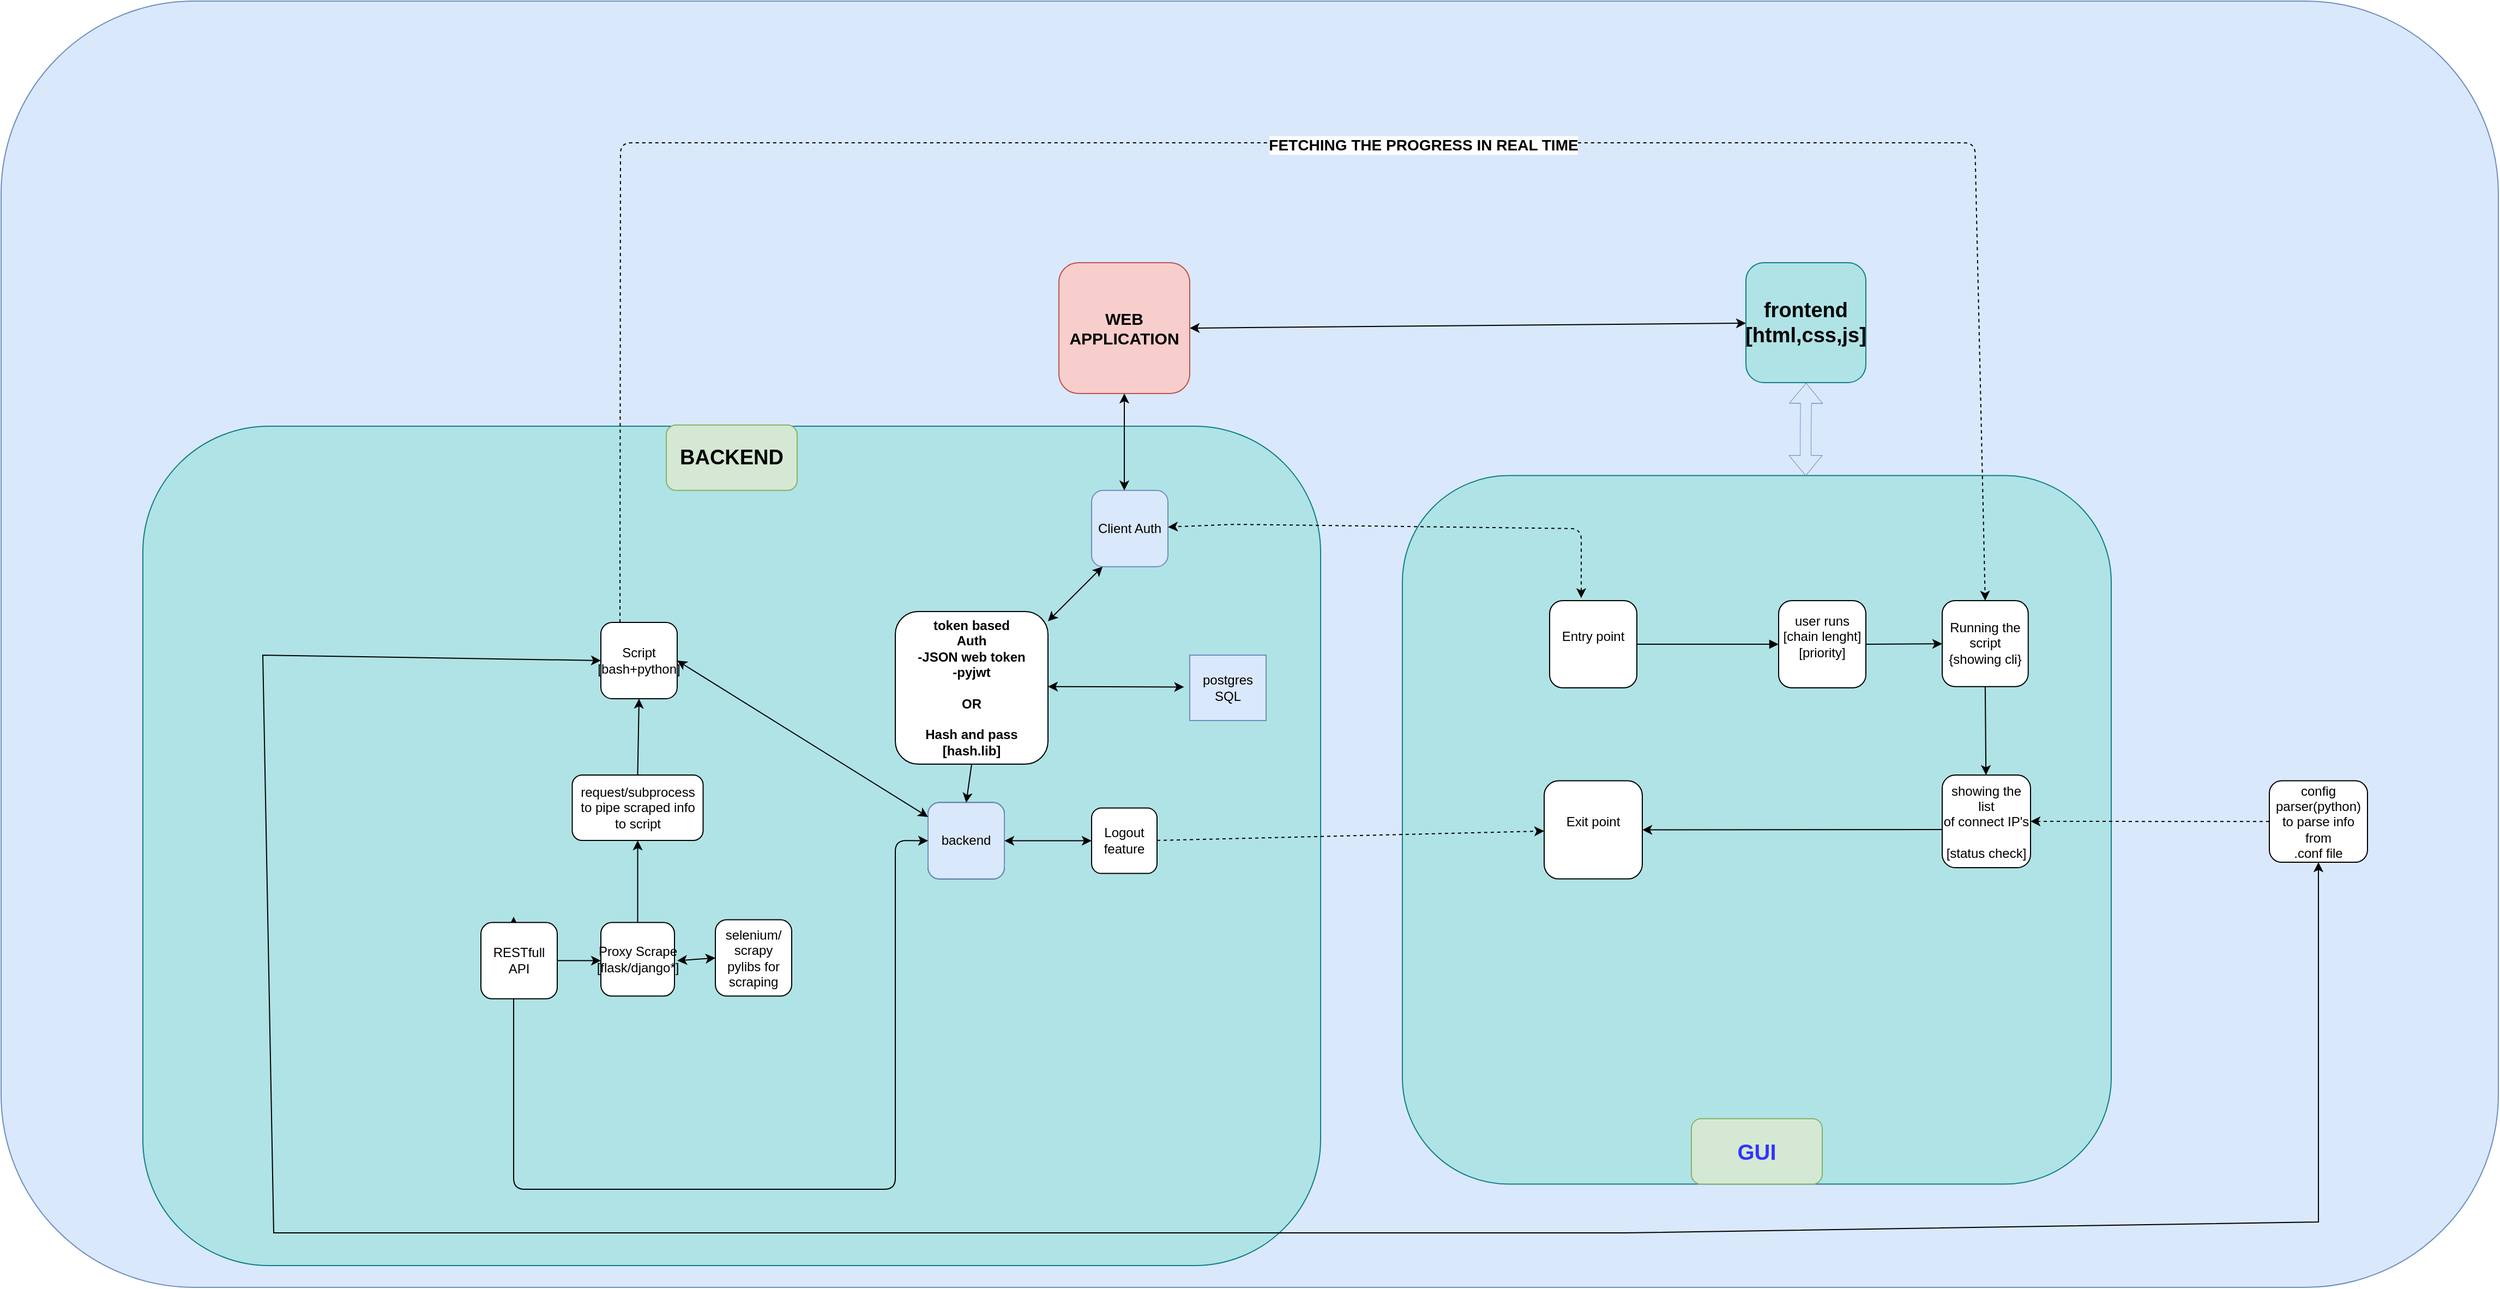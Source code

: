 <mxfile version="24.3.1" type="github">
  <diagram name="Page-1" id="XZk4y257_CPvYdPWEkeV">
    <mxGraphModel dx="3800" dy="2310" grid="1" gridSize="10" guides="1" tooltips="1" connect="1" arrows="1" fold="1" page="1" pageScale="1" pageWidth="850" pageHeight="1100" math="0" shadow="0">
      <root>
        <mxCell id="0" />
        <mxCell id="1" parent="0" />
        <mxCell id="l6isEbVxny_hH4SEJy2Z-82" value="" style="rounded=1;whiteSpace=wrap;html=1;fillColor=#dae8fc;strokeColor=#6c8ebf;" vertex="1" parent="1">
          <mxGeometry x="-1470" y="-50" width="2290" height="1180" as="geometry" />
        </mxCell>
        <mxCell id="l6isEbVxny_hH4SEJy2Z-84" value="" style="rounded=1;whiteSpace=wrap;html=1;fillColor=#b0e3e6;strokeColor=#0e8088;" vertex="1" parent="1">
          <mxGeometry x="-1340" y="340" width="1080" height="770" as="geometry" />
        </mxCell>
        <mxCell id="l6isEbVxny_hH4SEJy2Z-39" value="" style="whiteSpace=wrap;html=1;aspect=fixed;glass=0;rounded=1;shadow=0;fillColor=#b0e3e6;strokeColor=#0e8088;" vertex="1" parent="1">
          <mxGeometry x="-185" y="385.31" width="650" height="650" as="geometry" />
        </mxCell>
        <mxCell id="lrqvdLVCCD_kgyAXPWSx-4" value="&lt;div&gt;Script&lt;/div&gt;&lt;div&gt;[bash+python]&lt;br&gt;&lt;/div&gt;" style="whiteSpace=wrap;html=1;aspect=fixed;rounded=1;labelBackgroundColor=none;" parent="1" vertex="1">
          <mxGeometry x="-920" y="520" width="70" height="70" as="geometry" />
        </mxCell>
        <mxCell id="lrqvdLVCCD_kgyAXPWSx-7" value="&lt;b style=&quot;font-size: 15px;&quot;&gt;WEB APPLICATION&lt;br&gt;&lt;/b&gt;" style="whiteSpace=wrap;html=1;aspect=fixed;rounded=1;labelBackgroundColor=none;fillColor=#f8cecc;strokeColor=#b85450;" parent="1" vertex="1">
          <mxGeometry x="-500" y="190" width="120" height="120" as="geometry" />
        </mxCell>
        <mxCell id="lrqvdLVCCD_kgyAXPWSx-9" value="&lt;div style=&quot;font-size: 19px;&quot;&gt;&lt;b&gt;&lt;font style=&quot;font-size: 19px;&quot;&gt;frontend&lt;/font&gt;&lt;/b&gt;&lt;/div&gt;&lt;div style=&quot;font-size: 19px;&quot;&gt;&lt;b&gt;&lt;font style=&quot;font-size: 19px;&quot;&gt;&lt;font style=&quot;font-size: 19px;&quot;&gt;[html,css,js]&lt;/font&gt;&lt;font style=&quot;font-size: 19px;&quot;&gt;&lt;br&gt;&lt;/font&gt;&lt;/font&gt;&lt;/b&gt;&lt;/div&gt;" style="whiteSpace=wrap;html=1;aspect=fixed;rounded=1;labelBackgroundColor=none;fillColor=#b0e3e6;strokeColor=#0e8088;" parent="1" vertex="1">
          <mxGeometry x="130" y="190" width="110" height="110" as="geometry" />
        </mxCell>
        <mxCell id="lrqvdLVCCD_kgyAXPWSx-14" value="&lt;div&gt;&lt;br&gt;&lt;/div&gt;&lt;div&gt;Client Auth&lt;br&gt;&lt;br&gt;&lt;/div&gt;" style="whiteSpace=wrap;html=1;aspect=fixed;rounded=1;labelBackgroundColor=none;fillColor=#dae8fc;strokeColor=#6c8ebf;" parent="1" vertex="1">
          <mxGeometry x="-470" y="398.88" width="70" height="70" as="geometry" />
        </mxCell>
        <mxCell id="lrqvdLVCCD_kgyAXPWSx-15" value="" style="endArrow=classic;startArrow=classic;html=1;rounded=1;exitX=0.362;exitY=-0.029;exitDx=0;exitDy=0;labelBackgroundColor=none;fontColor=default;exitPerimeter=0;dashed=1;" parent="1" target="lrqvdLVCCD_kgyAXPWSx-14" edge="1" source="l6isEbVxny_hH4SEJy2Z-35">
          <mxGeometry width="50" height="50" relative="1" as="geometry">
            <mxPoint x="-470" y="433.87" as="sourcePoint" />
            <mxPoint x="-340" y="370" as="targetPoint" />
            <Array as="points">
              <mxPoint x="-21" y="434" />
              <mxPoint x="-340" y="430" />
            </Array>
          </mxGeometry>
        </mxCell>
        <mxCell id="lrqvdLVCCD_kgyAXPWSx-22" value="backend" style="whiteSpace=wrap;html=1;aspect=fixed;rounded=1;labelBackgroundColor=none;" parent="1" vertex="1">
          <mxGeometry x="-620" y="685.31" width="70" height="70" as="geometry" />
        </mxCell>
        <mxCell id="l6isEbVxny_hH4SEJy2Z-3" value="backend" style="whiteSpace=wrap;html=1;aspect=fixed;rounded=1;labelBackgroundColor=none;fillColor=#dae8fc;strokeColor=#6c8ebf;" vertex="1" parent="1">
          <mxGeometry x="-620" y="685.31" width="70" height="70" as="geometry" />
        </mxCell>
        <mxCell id="l6isEbVxny_hH4SEJy2Z-4" value="&lt;div&gt;&lt;b&gt;token based &lt;br&gt;&lt;/b&gt;&lt;/div&gt;&lt;div&gt;&lt;b&gt;Auth&lt;br&gt;-JSON web token&lt;/b&gt;&lt;/div&gt;&lt;div&gt;&lt;b&gt;-pyjwt&lt;/b&gt;&lt;/div&gt;&lt;div&gt;&lt;b&gt;&lt;br&gt;&lt;/b&gt;&lt;/div&gt;&lt;div&gt;&lt;b&gt;OR&lt;/b&gt;&lt;/div&gt;&lt;div&gt;&lt;b&gt;&lt;br&gt;&lt;/b&gt;&lt;/div&gt;&lt;div&gt;&lt;div&gt;&lt;b&gt;Hash and pass&lt;br&gt;[hash.lib]&lt;br&gt;&lt;/b&gt;&lt;/div&gt;&lt;/div&gt;" style="whiteSpace=wrap;html=1;aspect=fixed;rounded=1;labelBackgroundColor=none;" vertex="1" parent="1">
          <mxGeometry x="-650" y="510" width="140" height="140" as="geometry" />
        </mxCell>
        <mxCell id="l6isEbVxny_hH4SEJy2Z-6" value="" style="endArrow=classic;html=1;rounded=1;exitX=0.5;exitY=1;exitDx=0;exitDy=0;entryX=0.5;entryY=0;entryDx=0;entryDy=0;labelBackgroundColor=none;fontColor=default;" edge="1" parent="1" source="l6isEbVxny_hH4SEJy2Z-4" target="l6isEbVxny_hH4SEJy2Z-3">
          <mxGeometry width="50" height="50" relative="1" as="geometry">
            <mxPoint x="-520" y="600" as="sourcePoint" />
            <mxPoint x="-590" y="680" as="targetPoint" />
          </mxGeometry>
        </mxCell>
        <mxCell id="l6isEbVxny_hH4SEJy2Z-14" value="" style="endArrow=classic;startArrow=classic;html=1;rounded=1;labelBackgroundColor=none;fontColor=default;exitX=0;exitY=0.5;exitDx=0;exitDy=0;" edge="1" parent="1" source="l6isEbVxny_hH4SEJy2Z-3">
          <mxGeometry width="50" height="50" relative="1" as="geometry">
            <mxPoint x="-1090" y="750" as="sourcePoint" />
            <mxPoint x="-1000" y="790" as="targetPoint" />
            <Array as="points">
              <mxPoint x="-650" y="720" />
              <mxPoint x="-650" y="1040" />
              <mxPoint x="-1000" y="1040" />
            </Array>
          </mxGeometry>
        </mxCell>
        <mxCell id="l6isEbVxny_hH4SEJy2Z-15" value="RESTfull API" style="whiteSpace=wrap;html=1;aspect=fixed;rounded=1;labelBackgroundColor=none;" vertex="1" parent="1">
          <mxGeometry x="-1030" y="795.31" width="70" height="70" as="geometry" />
        </mxCell>
        <mxCell id="l6isEbVxny_hH4SEJy2Z-16" value="" style="endArrow=classic;html=1;rounded=1;exitX=1;exitY=0.5;exitDx=0;exitDy=0;labelBackgroundColor=none;fontColor=default;" edge="1" parent="1" source="l6isEbVxny_hH4SEJy2Z-15">
          <mxGeometry width="50" height="50" relative="1" as="geometry">
            <mxPoint x="-900" y="785.31" as="sourcePoint" />
            <mxPoint x="-920" y="830.31" as="targetPoint" />
          </mxGeometry>
        </mxCell>
        <mxCell id="l6isEbVxny_hH4SEJy2Z-19" value="&lt;div&gt;selenium/&lt;/div&gt;&lt;div&gt;scrapy&lt;/div&gt;&lt;div&gt;pylibs for scraping&lt;br&gt;&lt;/div&gt;" style="whiteSpace=wrap;html=1;aspect=fixed;rounded=1;labelBackgroundColor=none;" vertex="1" parent="1">
          <mxGeometry x="-815" y="792.81" width="70" height="70" as="geometry" />
        </mxCell>
        <mxCell id="l6isEbVxny_hH4SEJy2Z-21" value="Proxy Scrape&lt;br&gt;[flask/django*]" style="whiteSpace=wrap;html=1;aspect=fixed;rounded=1;align=center;verticalAlign=middle;fontFamily=Helvetica;fontSize=12;labelBackgroundColor=none;" vertex="1" parent="1">
          <mxGeometry x="-920" y="795.31" width="67.5" height="67.5" as="geometry" />
        </mxCell>
        <mxCell id="l6isEbVxny_hH4SEJy2Z-23" value="" style="endArrow=classic;startArrow=classic;html=1;rounded=0;entryX=0;entryY=0.5;entryDx=0;entryDy=0;labelBackgroundColor=none;fontColor=default;" edge="1" parent="1" target="l6isEbVxny_hH4SEJy2Z-19">
          <mxGeometry width="50" height="50" relative="1" as="geometry">
            <mxPoint x="-850" y="830.31" as="sourcePoint" />
            <mxPoint x="-800" y="785.31" as="targetPoint" />
          </mxGeometry>
        </mxCell>
        <mxCell id="l6isEbVxny_hH4SEJy2Z-32" value="Logout feature" style="whiteSpace=wrap;html=1;aspect=fixed;rounded=1;strokeColor=default;align=center;verticalAlign=middle;fontFamily=Helvetica;fontSize=12;fontColor=default;labelBackgroundColor=none;fillColor=default;" vertex="1" parent="1">
          <mxGeometry x="-470" y="690.31" width="60" height="60" as="geometry" />
        </mxCell>
        <mxCell id="l6isEbVxny_hH4SEJy2Z-33" value="" style="endArrow=classic;startArrow=classic;html=1;rounded=0;exitX=1;exitY=0.5;exitDx=0;exitDy=0;entryX=0;entryY=0.5;entryDx=0;entryDy=0;" edge="1" parent="1" source="l6isEbVxny_hH4SEJy2Z-3" target="l6isEbVxny_hH4SEJy2Z-32">
          <mxGeometry width="50" height="50" relative="1" as="geometry">
            <mxPoint x="-260" y="710" as="sourcePoint" />
            <mxPoint x="-210" y="660" as="targetPoint" />
          </mxGeometry>
        </mxCell>
        <mxCell id="l6isEbVxny_hH4SEJy2Z-35" value="&lt;div&gt;Entry point &lt;br&gt;&lt;/div&gt;&lt;div&gt;&lt;br&gt;&lt;/div&gt;" style="whiteSpace=wrap;html=1;aspect=fixed;rounded=1;strokeColor=default;align=center;verticalAlign=middle;fontFamily=Helvetica;fontSize=12;fontColor=default;labelBackgroundColor=none;fillColor=default;" vertex="1" parent="1">
          <mxGeometry x="-50" y="500" width="80" height="80" as="geometry" />
        </mxCell>
        <mxCell id="l6isEbVxny_hH4SEJy2Z-40" value="" style="endArrow=classic;startArrow=classic;html=1;rounded=0;exitX=1;exitY=0.5;exitDx=0;exitDy=0;" edge="1" parent="1" source="lrqvdLVCCD_kgyAXPWSx-7" target="lrqvdLVCCD_kgyAXPWSx-9">
          <mxGeometry width="50" height="50" relative="1" as="geometry">
            <mxPoint x="-140" y="490" as="sourcePoint" />
            <mxPoint x="-90" y="440" as="targetPoint" />
          </mxGeometry>
        </mxCell>
        <mxCell id="l6isEbVxny_hH4SEJy2Z-41" value="" style="shape=flexArrow;endArrow=classic;startArrow=classic;html=1;rounded=0;entryX=0.5;entryY=1;entryDx=0;entryDy=0;fillColor=#dae8fc;strokeColor=#6c8ebf;strokeWidth=0.5;" edge="1" parent="1" target="lrqvdLVCCD_kgyAXPWSx-9">
          <mxGeometry width="100" height="100" relative="1" as="geometry">
            <mxPoint x="184.57" y="385.31" as="sourcePoint" />
            <mxPoint x="184.57" y="305.31" as="targetPoint" />
            <Array as="points">
              <mxPoint x="184.57" y="345.31" />
            </Array>
          </mxGeometry>
        </mxCell>
        <mxCell id="l6isEbVxny_hH4SEJy2Z-46" value="&lt;div&gt;Exit point&lt;/div&gt;&lt;div&gt;&lt;br&gt;&lt;/div&gt;" style="whiteSpace=wrap;html=1;aspect=fixed;rounded=1;strokeColor=default;align=center;verticalAlign=middle;fontFamily=Helvetica;fontSize=12;fontColor=default;labelBackgroundColor=none;fillColor=default;" vertex="1" parent="1">
          <mxGeometry x="-55" y="665.31" width="90" height="90" as="geometry" />
        </mxCell>
        <mxCell id="l6isEbVxny_hH4SEJy2Z-48" value="" style="endArrow=classic;html=1;rounded=0;dashed=1;" edge="1" parent="1" target="l6isEbVxny_hH4SEJy2Z-46">
          <mxGeometry width="50" height="50" relative="1" as="geometry">
            <mxPoint x="-410" y="720" as="sourcePoint" />
            <mxPoint x="-360" y="670" as="targetPoint" />
          </mxGeometry>
        </mxCell>
        <mxCell id="l6isEbVxny_hH4SEJy2Z-52" value="" style="endArrow=block;html=1;rounded=0;exitX=1;exitY=0.5;exitDx=0;exitDy=0;" edge="1" parent="1" source="l6isEbVxny_hH4SEJy2Z-35" target="l6isEbVxny_hH4SEJy2Z-53">
          <mxGeometry width="50" height="50" relative="1" as="geometry">
            <mxPoint x="-40" y="670" as="sourcePoint" />
            <mxPoint x="10" y="620" as="targetPoint" />
          </mxGeometry>
        </mxCell>
        <mxCell id="l6isEbVxny_hH4SEJy2Z-53" value="&lt;div&gt;user runs&lt;/div&gt;&lt;div&gt;[chain lenght]&lt;/div&gt;&lt;div&gt;[priority]&lt;/div&gt;&lt;div&gt;&lt;br&gt;&lt;/div&gt;" style="whiteSpace=wrap;html=1;aspect=fixed;rounded=1;strokeColor=default;align=center;verticalAlign=middle;fontFamily=Helvetica;fontSize=12;fontColor=default;labelBackgroundColor=none;fillColor=default;" vertex="1" parent="1">
          <mxGeometry x="160.0" y="500" width="80" height="80" as="geometry" />
        </mxCell>
        <mxCell id="l6isEbVxny_hH4SEJy2Z-57" value="" style="endArrow=classic;html=1;rounded=0;exitX=1;exitY=0.5;exitDx=0;exitDy=0;" edge="1" parent="1" source="l6isEbVxny_hH4SEJy2Z-53" target="l6isEbVxny_hH4SEJy2Z-58">
          <mxGeometry width="50" height="50" relative="1" as="geometry">
            <mxPoint x="50" y="700" as="sourcePoint" />
            <mxPoint x="100" y="650" as="targetPoint" />
          </mxGeometry>
        </mxCell>
        <mxCell id="l6isEbVxny_hH4SEJy2Z-58" value="&lt;div&gt;Running the script&lt;/div&gt;&lt;div&gt;{showing cli}&lt;br&gt;&lt;/div&gt;" style="whiteSpace=wrap;html=1;aspect=fixed;rounded=1;strokeColor=default;align=center;verticalAlign=middle;fontFamily=Helvetica;fontSize=12;fontColor=default;labelBackgroundColor=none;fillColor=default;" vertex="1" parent="1">
          <mxGeometry x="310" y="500" width="78.88" height="78.88" as="geometry" />
        </mxCell>
        <mxCell id="l6isEbVxny_hH4SEJy2Z-59" value="" style="endArrow=classic;html=1;rounded=1;exitX=0.25;exitY=0;exitDx=0;exitDy=0;entryX=0.5;entryY=0;entryDx=0;entryDy=0;strokeColor=default;align=center;verticalAlign=middle;fontFamily=Helvetica;fontSize=12;fontColor=default;labelBackgroundColor=none;fillColor=default;dashed=1;" edge="1" parent="1" source="lrqvdLVCCD_kgyAXPWSx-4" target="l6isEbVxny_hH4SEJy2Z-58">
          <mxGeometry width="50" height="50" relative="1" as="geometry">
            <mxPoint x="-320" y="350" as="sourcePoint" />
            <mxPoint x="177" y="411" as="targetPoint" />
            <Array as="points">
              <mxPoint x="-902" y="80" />
              <mxPoint x="-602" y="80" />
              <mxPoint x="340" y="80" />
            </Array>
          </mxGeometry>
        </mxCell>
        <mxCell id="l6isEbVxny_hH4SEJy2Z-72" value="&lt;b style=&quot;font-size: 14px;&quot;&gt;FETCHING THE PROGRESS IN REAL TIME&lt;br&gt;&lt;/b&gt;" style="edgeLabel;html=1;align=center;verticalAlign=middle;resizable=0;points=[];" vertex="1" connectable="0" parent="l6isEbVxny_hH4SEJy2Z-59">
          <mxGeometry x="0.119" y="-2" relative="1" as="geometry">
            <mxPoint as="offset" />
          </mxGeometry>
        </mxCell>
        <mxCell id="l6isEbVxny_hH4SEJy2Z-60" value="&lt;b&gt;&lt;font color=&quot;#3333ff&quot; style=&quot;font-size: 20px;&quot;&gt;GUI&lt;/font&gt;&lt;/b&gt;" style="rounded=1;whiteSpace=wrap;html=1;fillColor=#d5e8d4;strokeColor=#82b366;" vertex="1" parent="1">
          <mxGeometry x="80" y="975.31" width="120" height="60" as="geometry" />
        </mxCell>
        <mxCell id="l6isEbVxny_hH4SEJy2Z-61" value="&lt;div&gt;showing the list &lt;br&gt;&lt;/div&gt;&lt;div&gt;of connect IP&#39;s&lt;br&gt;&lt;/div&gt;&lt;div&gt;&lt;br&gt;&lt;/div&gt;&lt;div&gt;[status check]&lt;br&gt;&lt;/div&gt;" style="rounded=1;whiteSpace=wrap;html=1;" vertex="1" parent="1">
          <mxGeometry x="310" y="660" width="81" height="85" as="geometry" />
        </mxCell>
        <mxCell id="l6isEbVxny_hH4SEJy2Z-62" value="" style="endArrow=classic;html=1;rounded=0;exitX=0.5;exitY=1;exitDx=0;exitDy=0;" edge="1" parent="1" source="l6isEbVxny_hH4SEJy2Z-58" target="l6isEbVxny_hH4SEJy2Z-61">
          <mxGeometry width="50" height="50" relative="1" as="geometry">
            <mxPoint x="180" y="800" as="sourcePoint" />
            <mxPoint x="230" y="750" as="targetPoint" />
          </mxGeometry>
        </mxCell>
        <mxCell id="l6isEbVxny_hH4SEJy2Z-63" value="&lt;div&gt;config parser(python)&lt;/div&gt;&lt;div&gt;to parse info from &lt;br&gt;&lt;/div&gt;&lt;div&gt;.conf file&lt;br&gt;&lt;/div&gt;" style="rounded=1;whiteSpace=wrap;html=1;" vertex="1" parent="1">
          <mxGeometry x="610" y="665.31" width="90" height="74.69" as="geometry" />
        </mxCell>
        <mxCell id="l6isEbVxny_hH4SEJy2Z-64" value="" style="endArrow=classic;html=1;rounded=0;exitX=0;exitY=0.5;exitDx=0;exitDy=0;entryX=1;entryY=0.5;entryDx=0;entryDy=0;dashed=1;" edge="1" parent="1" source="l6isEbVxny_hH4SEJy2Z-63" target="l6isEbVxny_hH4SEJy2Z-61">
          <mxGeometry width="50" height="50" relative="1" as="geometry">
            <mxPoint x="320" y="840" as="sourcePoint" />
            <mxPoint x="370" y="790" as="targetPoint" />
          </mxGeometry>
        </mxCell>
        <mxCell id="l6isEbVxny_hH4SEJy2Z-65" value="" style="endArrow=classic;startArrow=classic;html=1;rounded=0;entryX=0.5;entryY=1;entryDx=0;entryDy=0;exitX=0;exitY=0.5;exitDx=0;exitDy=0;" edge="1" parent="1" source="lrqvdLVCCD_kgyAXPWSx-4" target="l6isEbVxny_hH4SEJy2Z-63">
          <mxGeometry width="50" height="50" relative="1" as="geometry">
            <mxPoint x="-590" y="760" as="sourcePoint" />
            <mxPoint x="100" y="710" as="targetPoint" />
            <Array as="points">
              <mxPoint x="-1230" y="550" />
              <mxPoint x="-1220" y="1080" />
              <mxPoint x="-590" y="1080" />
              <mxPoint x="20" y="1080" />
              <mxPoint x="655" y="1070" />
            </Array>
          </mxGeometry>
        </mxCell>
        <mxCell id="l6isEbVxny_hH4SEJy2Z-66" value="" style="endArrow=classic;html=1;rounded=0;exitX=0.5;exitY=0;exitDx=0;exitDy=0;entryX=0.5;entryY=1;entryDx=0;entryDy=0;" edge="1" parent="1" source="l6isEbVxny_hH4SEJy2Z-21" target="l6isEbVxny_hH4SEJy2Z-68">
          <mxGeometry width="50" height="50" relative="1" as="geometry">
            <mxPoint x="-880" y="785.31" as="sourcePoint" />
            <mxPoint x="-880" y="665.31" as="targetPoint" />
          </mxGeometry>
        </mxCell>
        <mxCell id="l6isEbVxny_hH4SEJy2Z-68" value="&lt;div&gt;request/subprocess&lt;/div&gt;&lt;div&gt;to pipe scraped info to script&lt;br&gt;&lt;/div&gt;" style="rounded=1;whiteSpace=wrap;html=1;" vertex="1" parent="1">
          <mxGeometry x="-946.25" y="660" width="120" height="60" as="geometry" />
        </mxCell>
        <mxCell id="l6isEbVxny_hH4SEJy2Z-71" value="" style="endArrow=classic;html=1;rounded=0;" edge="1" parent="1" target="l6isEbVxny_hH4SEJy2Z-46">
          <mxGeometry width="50" height="50" relative="1" as="geometry">
            <mxPoint x="310" y="710" as="sourcePoint" />
            <mxPoint x="360" y="660" as="targetPoint" />
          </mxGeometry>
        </mxCell>
        <mxCell id="l6isEbVxny_hH4SEJy2Z-73" value="" style="endArrow=classic;html=1;rounded=0;exitX=0.5;exitY=0;exitDx=0;exitDy=0;entryX=0.5;entryY=1;entryDx=0;entryDy=0;" edge="1" parent="1" source="l6isEbVxny_hH4SEJy2Z-68" target="lrqvdLVCCD_kgyAXPWSx-4">
          <mxGeometry width="50" height="50" relative="1" as="geometry">
            <mxPoint x="-860" y="540" as="sourcePoint" />
            <mxPoint x="-810" y="490" as="targetPoint" />
            <Array as="points" />
          </mxGeometry>
        </mxCell>
        <mxCell id="l6isEbVxny_hH4SEJy2Z-76" value="&lt;div&gt;postgres &lt;br&gt;&lt;/div&gt;&lt;div&gt;SQL&lt;br&gt;&lt;/div&gt;" style="rounded=0;whiteSpace=wrap;html=1;fillColor=#dae8fc;strokeColor=#6c8ebf;" vertex="1" parent="1">
          <mxGeometry x="-380" y="550" width="70" height="60" as="geometry" />
        </mxCell>
        <mxCell id="l6isEbVxny_hH4SEJy2Z-77" value="" style="endArrow=classic;startArrow=classic;html=1;rounded=0;" edge="1" parent="1">
          <mxGeometry width="50" height="50" relative="1" as="geometry">
            <mxPoint x="-510" y="518.88" as="sourcePoint" />
            <mxPoint x="-460" y="468.88" as="targetPoint" />
          </mxGeometry>
        </mxCell>
        <mxCell id="l6isEbVxny_hH4SEJy2Z-78" value="" style="endArrow=classic;startArrow=classic;html=1;rounded=0;entryX=0.5;entryY=1;entryDx=0;entryDy=0;" edge="1" parent="1" target="lrqvdLVCCD_kgyAXPWSx-7">
          <mxGeometry width="50" height="50" relative="1" as="geometry">
            <mxPoint x="-440" y="398.88" as="sourcePoint" />
            <mxPoint x="-390" y="348.88" as="targetPoint" />
          </mxGeometry>
        </mxCell>
        <mxCell id="l6isEbVxny_hH4SEJy2Z-79" value="" style="endArrow=classic;startArrow=classic;html=1;rounded=0;entryX=-0.074;entryY=0.487;entryDx=0;entryDy=0;entryPerimeter=0;" edge="1" parent="1" target="l6isEbVxny_hH4SEJy2Z-76">
          <mxGeometry width="50" height="50" relative="1" as="geometry">
            <mxPoint x="-510" y="578.88" as="sourcePoint" />
            <mxPoint x="-460" y="528.88" as="targetPoint" />
          </mxGeometry>
        </mxCell>
        <mxCell id="l6isEbVxny_hH4SEJy2Z-83" value="" style="endArrow=classic;startArrow=classic;html=1;rounded=0;exitX=1;exitY=0.5;exitDx=0;exitDy=0;" edge="1" parent="1" source="lrqvdLVCCD_kgyAXPWSx-4" target="l6isEbVxny_hH4SEJy2Z-3">
          <mxGeometry width="50" height="50" relative="1" as="geometry">
            <mxPoint x="-590" y="580" as="sourcePoint" />
            <mxPoint x="-540" y="530" as="targetPoint" />
          </mxGeometry>
        </mxCell>
        <mxCell id="l6isEbVxny_hH4SEJy2Z-85" value="&lt;b&gt;&lt;font style=&quot;font-size: 19px;&quot;&gt;BACKEND&lt;/font&gt;&lt;/b&gt;" style="rounded=1;whiteSpace=wrap;html=1;fillColor=#d5e8d4;strokeColor=#82b366;align=center;verticalAlign=middle;fontFamily=Helvetica;fontSize=12;fontColor=default;" vertex="1" parent="1">
          <mxGeometry x="-860" y="338.88" width="120" height="60" as="geometry" />
        </mxCell>
      </root>
    </mxGraphModel>
  </diagram>
</mxfile>
